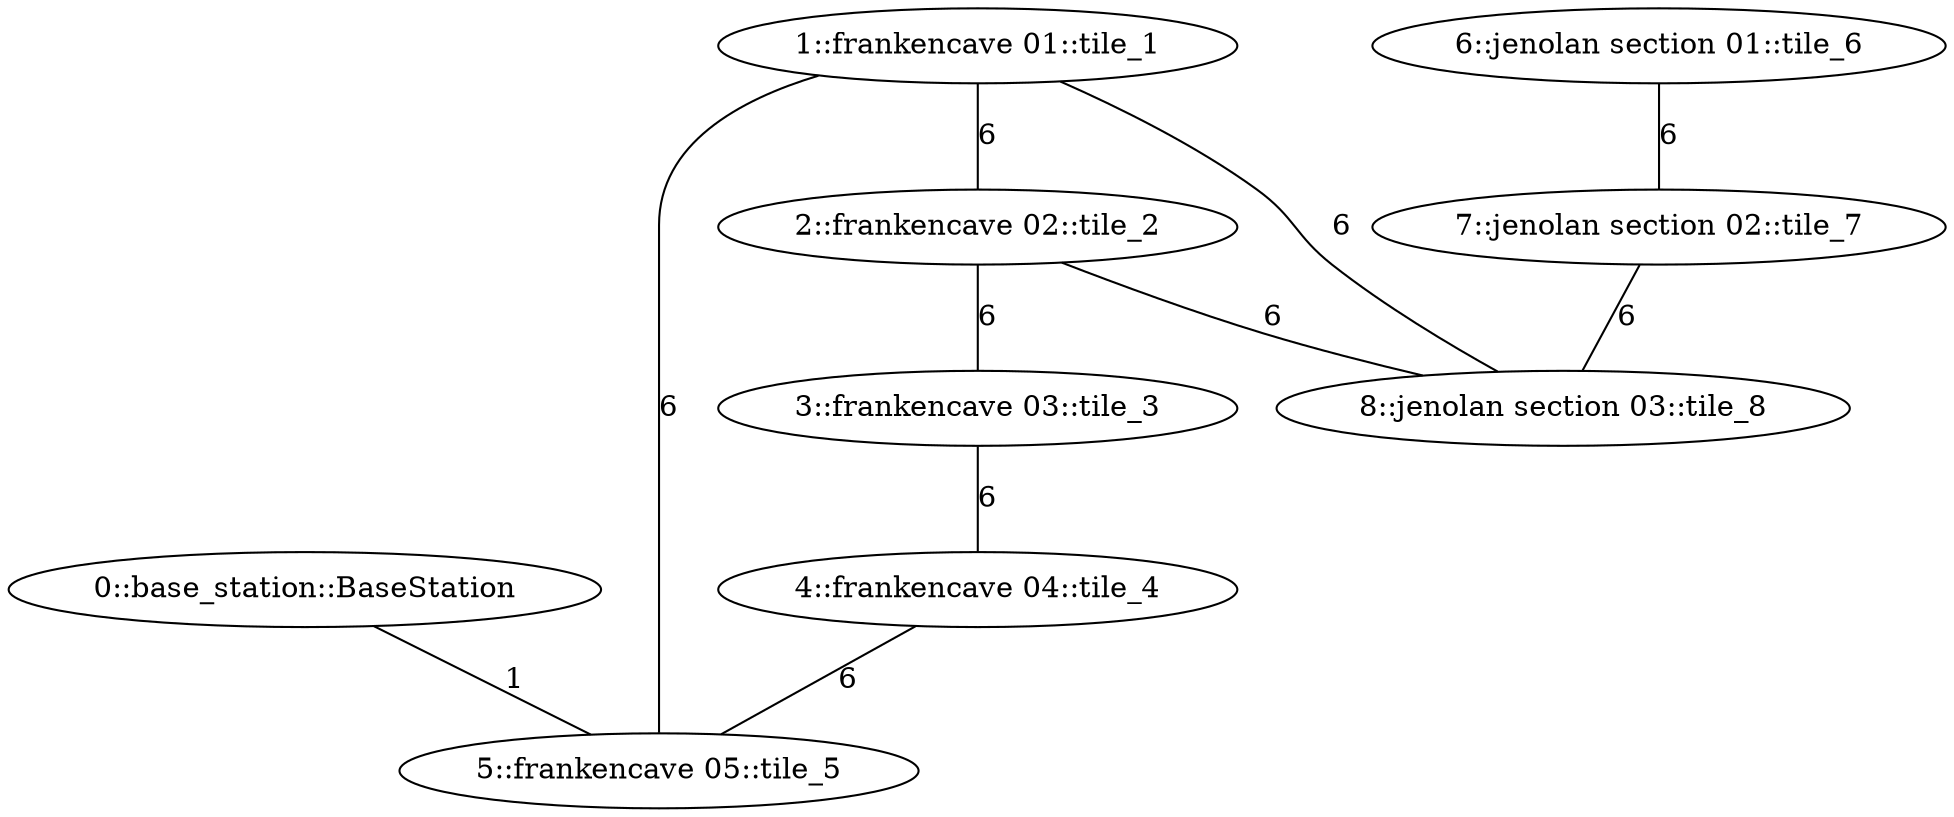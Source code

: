 /* Visibility graph generated by dot_generator */

graph {
  /* ==== Vertices ==== */

  /* Base station / Staging area */
  0   [label="0::base_station::BaseStation"];

  1   [label="1::frankencave 01::tile_1"];
  2   [label="2::frankencave 02::tile_2"];
  3   [label="3::frankencave 03::tile_3"];
  4   [label="4::frankencave 04::tile_4"];
  5   [label="5::frankencave 05::tile_5"];
  6   [label="6::jenolan section 01::tile_6"];
  7   [label="7::jenolan section 02::tile_7"];
  8   [label="8::jenolan section 03::tile_8"];

  /* ==== Edges ==== */

  /* Base station */
  0  -- 5   [label=1];
  1  -- 2   [label=6];
  1  -- 5   [label=6];
  1  -- 8   [label=6];
  2  -- 3   [label=6];
  2  -- 8   [label=6];
  3  -- 4   [label=6];
  4  -- 5   [label=6];
  6  -- 7   [label=6];
  7  -- 8   [label=6];
}
